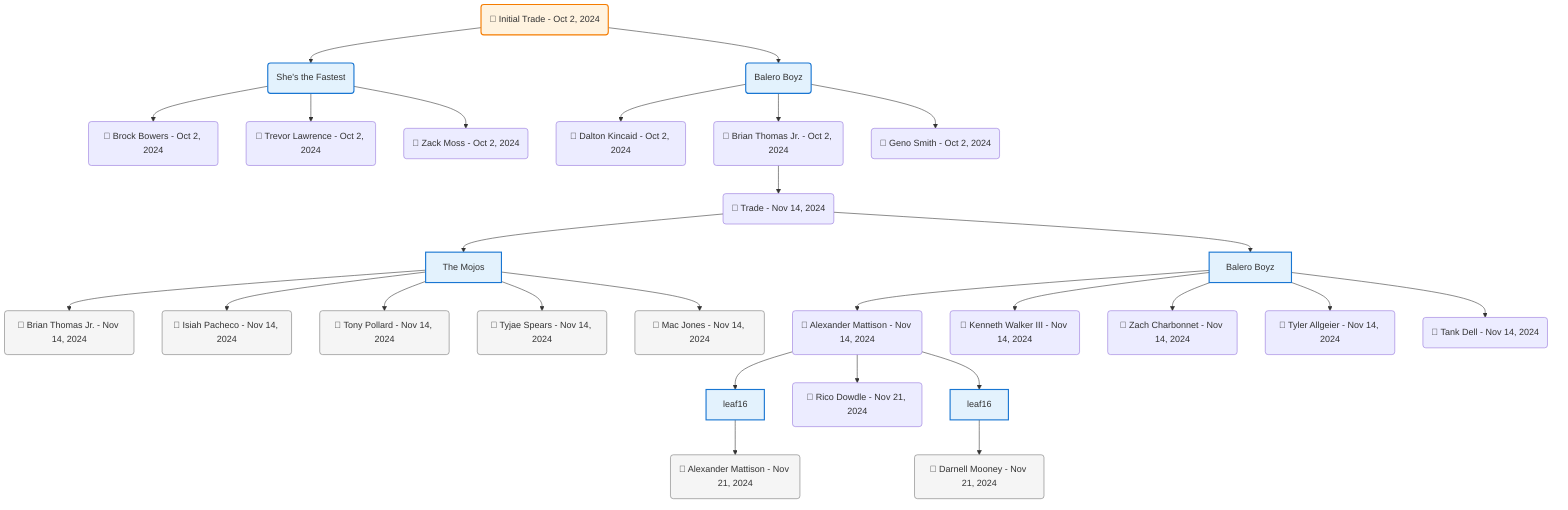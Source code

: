 flowchart TD

    TRADE_MAIN("🔄 Initial Trade - Oct 2, 2024")
    TEAM_1("She's the Fastest")
    TEAM_2("Balero Boyz")
    NODE_3216f009-88d5-45d1-b801-4f722c85f10d("🔄 Brock Bowers - Oct 2, 2024")
    NODE_b1dae4e7-fd1c-46f5-a687-702b0b8ab72c("🔄 Trevor Lawrence - Oct 2, 2024")
    NODE_e2b7b2e4-8538-4bae-867a-85585d815b31("🔄 Dalton Kincaid - Oct 2, 2024")
    NODE_cd2f796d-6d70-4fd6-931b-b169f90ee078("🔄 Brian Thomas Jr. - Oct 2, 2024")
    TRADE_0045f430-f734-4840-a6a2-1b70ae5db18e_3("🔄 Trade - Nov 14, 2024")
    TEAM_bbe2d0ad-54cf-4c22-be82-b2a5f262a157_4["The Mojos"]
    NODE_f4832741-9631-40f2-a7f3-7d2c8d445ecd("🔄 Brian Thomas Jr. - Nov 14, 2024")
    NODE_24cf0edd-b5d6-4826-9db1-0a72ed8d56e6("🔄 Isiah Pacheco - Nov 14, 2024")
    NODE_904f099b-0e02-4107-ba1b-425b5173eb1e("🔄 Tony Pollard - Nov 14, 2024")
    NODE_a76a3c2f-88b3-49d4-9bba-8c724ca230bf("🔄 Tyjae Spears - Nov 14, 2024")
    NODE_7ed3a6da-098c-466e-bad9-dbfc0ba09247("🔄 Mac Jones - Nov 14, 2024")
    TEAM_2feaf03e-fb22-498e-ac8f-e596b6ba7810_5["Balero Boyz"]
    NODE_a353cd3e-c0e8-4d78-9b6a-4136c77f7848("🔄 Alexander Mattison - Nov 14, 2024")
    TEAM_66fb98f4-89a7-45f9-893a-b41d71e6249d_6["leaf16"]
    NODE_5fe4c678-cf2d-4a1a-a063-b201c279c1ad("🔄 Alexander Mattison - Nov 21, 2024")
    NODE_f94c8ea8-68ce-4ce6-b254-343e9826515c("🔄 Rico Dowdle - Nov 21, 2024")
    TEAM_66fb98f4-89a7-45f9-893a-b41d71e6249d_7["leaf16"]
    NODE_c09e224c-e108-4e29-af4c-b26abf81b51c("🔄 Darnell Mooney - Nov 21, 2024")
    NODE_c6a43825-f8a0-4a7f-a0b2-607cbf7abed4("🔄 Kenneth Walker III - Nov 14, 2024")
    NODE_f2b073d7-e88a-458a-90df-775bb6f5b824("🔄 Zach Charbonnet - Nov 14, 2024")
    NODE_45ec01c1-237c-4447-a5ec-e03c2b04b5ec("🔄 Tyler Allgeier - Nov 14, 2024")
    NODE_8666df10-c4e0-43aa-9c70-f529a16bad9e("🔄 Tank Dell - Nov 14, 2024")
    NODE_11f50465-b579-4bf7-ad0a-d49bf956d815("🔄 Geno Smith - Oct 2, 2024")
    NODE_167c26a0-9141-42a3-80c8-dac0e7c33b19("🔄 Zack Moss - Oct 2, 2024")

    TRADE_MAIN --> TEAM_1
    TRADE_MAIN --> TEAM_2
    TEAM_1 --> NODE_3216f009-88d5-45d1-b801-4f722c85f10d
    TEAM_1 --> NODE_b1dae4e7-fd1c-46f5-a687-702b0b8ab72c
    TEAM_2 --> NODE_e2b7b2e4-8538-4bae-867a-85585d815b31
    TEAM_2 --> NODE_cd2f796d-6d70-4fd6-931b-b169f90ee078
    NODE_cd2f796d-6d70-4fd6-931b-b169f90ee078 --> TRADE_0045f430-f734-4840-a6a2-1b70ae5db18e_3
    TRADE_0045f430-f734-4840-a6a2-1b70ae5db18e_3 --> TEAM_bbe2d0ad-54cf-4c22-be82-b2a5f262a157_4
    TEAM_bbe2d0ad-54cf-4c22-be82-b2a5f262a157_4 --> NODE_f4832741-9631-40f2-a7f3-7d2c8d445ecd
    TEAM_bbe2d0ad-54cf-4c22-be82-b2a5f262a157_4 --> NODE_24cf0edd-b5d6-4826-9db1-0a72ed8d56e6
    TEAM_bbe2d0ad-54cf-4c22-be82-b2a5f262a157_4 --> NODE_904f099b-0e02-4107-ba1b-425b5173eb1e
    TEAM_bbe2d0ad-54cf-4c22-be82-b2a5f262a157_4 --> NODE_a76a3c2f-88b3-49d4-9bba-8c724ca230bf
    TEAM_bbe2d0ad-54cf-4c22-be82-b2a5f262a157_4 --> NODE_7ed3a6da-098c-466e-bad9-dbfc0ba09247
    TRADE_0045f430-f734-4840-a6a2-1b70ae5db18e_3 --> TEAM_2feaf03e-fb22-498e-ac8f-e596b6ba7810_5
    TEAM_2feaf03e-fb22-498e-ac8f-e596b6ba7810_5 --> NODE_a353cd3e-c0e8-4d78-9b6a-4136c77f7848
    NODE_a353cd3e-c0e8-4d78-9b6a-4136c77f7848 --> TEAM_66fb98f4-89a7-45f9-893a-b41d71e6249d_6
    TEAM_66fb98f4-89a7-45f9-893a-b41d71e6249d_6 --> NODE_5fe4c678-cf2d-4a1a-a063-b201c279c1ad
    NODE_a353cd3e-c0e8-4d78-9b6a-4136c77f7848 --> NODE_f94c8ea8-68ce-4ce6-b254-343e9826515c
    NODE_a353cd3e-c0e8-4d78-9b6a-4136c77f7848 --> TEAM_66fb98f4-89a7-45f9-893a-b41d71e6249d_7
    TEAM_66fb98f4-89a7-45f9-893a-b41d71e6249d_7 --> NODE_c09e224c-e108-4e29-af4c-b26abf81b51c
    TEAM_2feaf03e-fb22-498e-ac8f-e596b6ba7810_5 --> NODE_c6a43825-f8a0-4a7f-a0b2-607cbf7abed4
    TEAM_2feaf03e-fb22-498e-ac8f-e596b6ba7810_5 --> NODE_f2b073d7-e88a-458a-90df-775bb6f5b824
    TEAM_2feaf03e-fb22-498e-ac8f-e596b6ba7810_5 --> NODE_45ec01c1-237c-4447-a5ec-e03c2b04b5ec
    TEAM_2feaf03e-fb22-498e-ac8f-e596b6ba7810_5 --> NODE_8666df10-c4e0-43aa-9c70-f529a16bad9e
    TEAM_2 --> NODE_11f50465-b579-4bf7-ad0a-d49bf956d815
    TEAM_1 --> NODE_167c26a0-9141-42a3-80c8-dac0e7c33b19

    %% Node styling
    classDef teamNode fill:#e3f2fd,stroke:#1976d2,stroke-width:2px
    classDef tradeNode fill:#fff3e0,stroke:#f57c00,stroke-width:2px
    classDef playerNode fill:#f3e5f5,stroke:#7b1fa2,stroke-width:1px
    classDef nonRootPlayerNode fill:#f5f5f5,stroke:#757575,stroke-width:1px
    classDef endNode fill:#ffebee,stroke:#c62828,stroke-width:2px
    classDef waiverNode fill:#e8f5e8,stroke:#388e3c,stroke-width:2px
    classDef championshipNode fill:#fff9c4,stroke:#f57f17,stroke-width:3px

    class TEAM_1,TEAM_2,TEAM_bbe2d0ad-54cf-4c22-be82-b2a5f262a157_4,TEAM_2feaf03e-fb22-498e-ac8f-e596b6ba7810_5,TEAM_66fb98f4-89a7-45f9-893a-b41d71e6249d_6,TEAM_66fb98f4-89a7-45f9-893a-b41d71e6249d_7 teamNode
    class NODE_f4832741-9631-40f2-a7f3-7d2c8d445ecd,NODE_24cf0edd-b5d6-4826-9db1-0a72ed8d56e6,NODE_904f099b-0e02-4107-ba1b-425b5173eb1e,NODE_a76a3c2f-88b3-49d4-9bba-8c724ca230bf,NODE_7ed3a6da-098c-466e-bad9-dbfc0ba09247,NODE_5fe4c678-cf2d-4a1a-a063-b201c279c1ad,NODE_c09e224c-e108-4e29-af4c-b26abf81b51c nonRootPlayerNode
    class TRADE_MAIN tradeNode